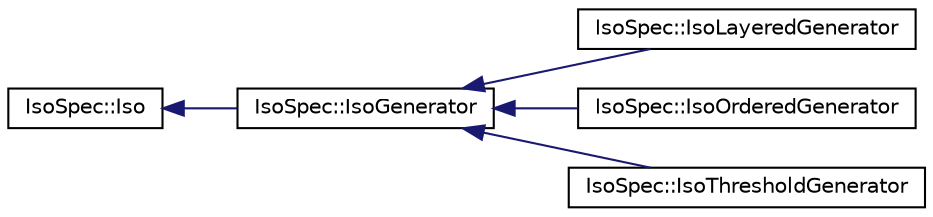 digraph "Graphical Class Hierarchy"
{
  edge [fontname="Helvetica",fontsize="10",labelfontname="Helvetica",labelfontsize="10"];
  node [fontname="Helvetica",fontsize="10",shape=record];
  rankdir="LR";
  Node0 [label="IsoSpec::Iso",height=0.2,width=0.4,color="black", fillcolor="white", style="filled",URL="$class_iso_spec_1_1_iso.html",tooltip="The Iso class for the calculation of the isotopic distribution. "];
  Node0 -> Node1 [dir="back",color="midnightblue",fontsize="10",style="solid",fontname="Helvetica"];
  Node1 [label="IsoSpec::IsoGenerator",height=0.2,width=0.4,color="black", fillcolor="white", style="filled",URL="$class_iso_spec_1_1_iso_generator.html",tooltip="The generator of isotopologues. "];
  Node1 -> Node2 [dir="back",color="midnightblue",fontsize="10",style="solid",fontname="Helvetica"];
  Node2 [label="IsoSpec::IsoLayeredGenerator",height=0.2,width=0.4,color="black", fillcolor="white", style="filled",URL="$class_iso_spec_1_1_iso_layered_generator.html"];
  Node1 -> Node3 [dir="back",color="midnightblue",fontsize="10",style="solid",fontname="Helvetica"];
  Node3 [label="IsoSpec::IsoOrderedGenerator",height=0.2,width=0.4,color="black", fillcolor="white", style="filled",URL="$class_iso_spec_1_1_iso_ordered_generator.html",tooltip="The generator of isotopologues sorted by their probability of occurrence. "];
  Node1 -> Node4 [dir="back",color="midnightblue",fontsize="10",style="solid",fontname="Helvetica"];
  Node4 [label="IsoSpec::IsoThresholdGenerator",height=0.2,width=0.4,color="black", fillcolor="white", style="filled",URL="$class_iso_spec_1_1_iso_threshold_generator.html"];
}
